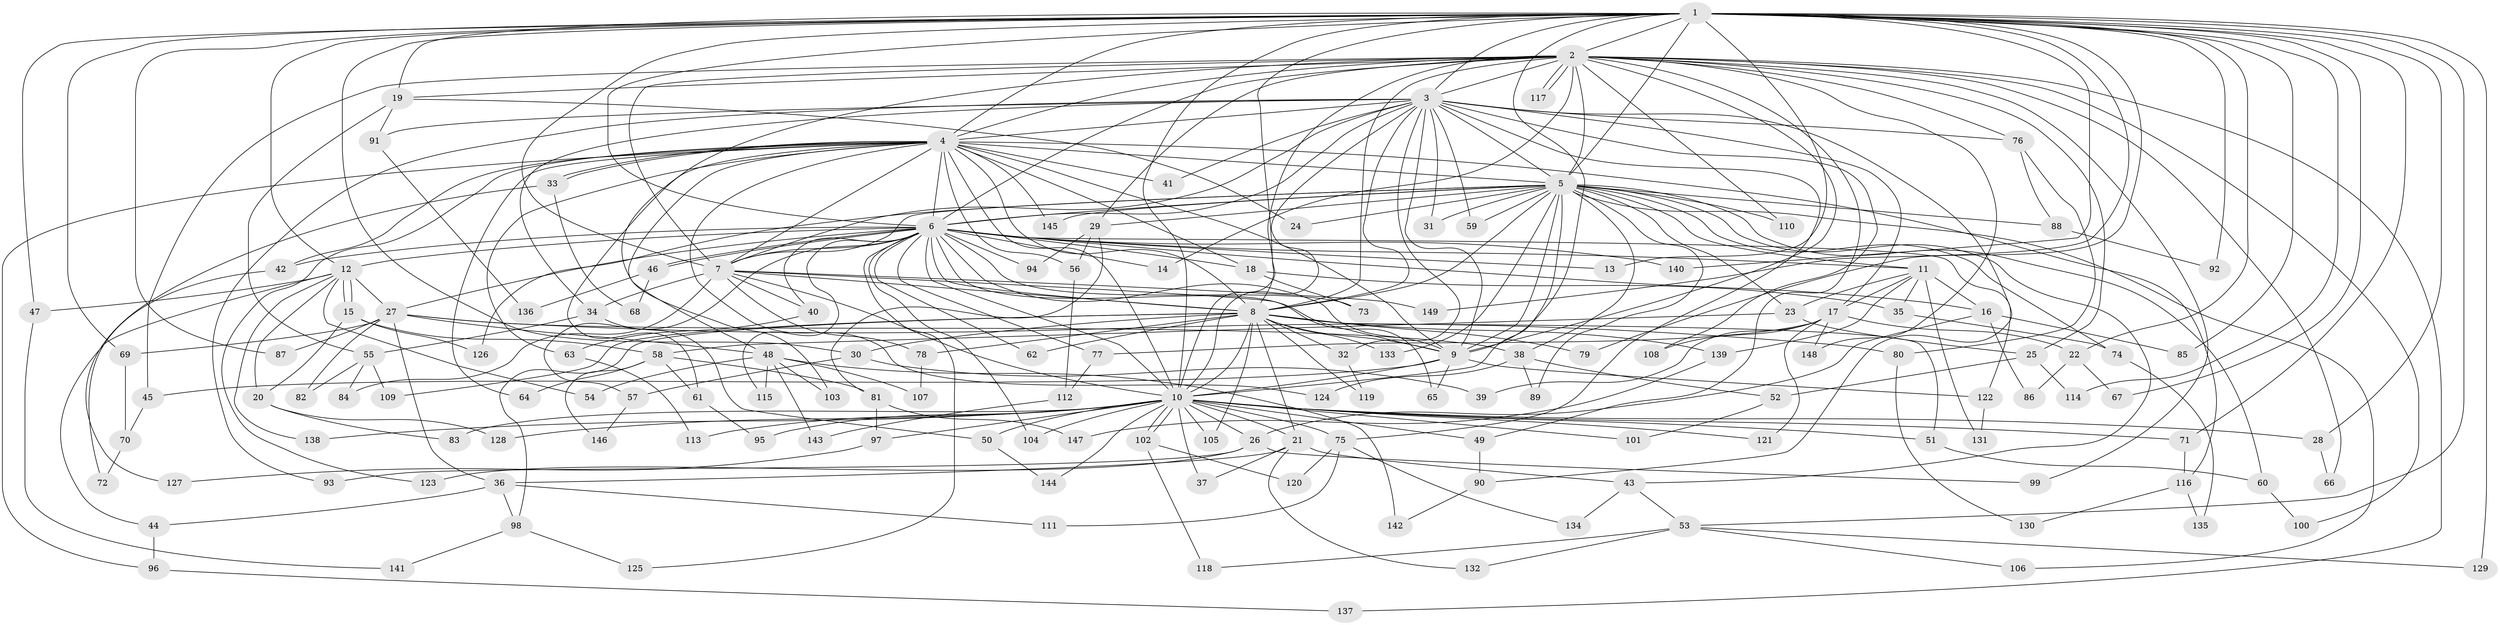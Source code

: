 // Generated by graph-tools (version 1.1) at 2025/11/02/27/25 16:11:04]
// undirected, 149 vertices, 323 edges
graph export_dot {
graph [start="1"]
  node [color=gray90,style=filled];
  1;
  2;
  3;
  4;
  5;
  6;
  7;
  8;
  9;
  10;
  11;
  12;
  13;
  14;
  15;
  16;
  17;
  18;
  19;
  20;
  21;
  22;
  23;
  24;
  25;
  26;
  27;
  28;
  29;
  30;
  31;
  32;
  33;
  34;
  35;
  36;
  37;
  38;
  39;
  40;
  41;
  42;
  43;
  44;
  45;
  46;
  47;
  48;
  49;
  50;
  51;
  52;
  53;
  54;
  55;
  56;
  57;
  58;
  59;
  60;
  61;
  62;
  63;
  64;
  65;
  66;
  67;
  68;
  69;
  70;
  71;
  72;
  73;
  74;
  75;
  76;
  77;
  78;
  79;
  80;
  81;
  82;
  83;
  84;
  85;
  86;
  87;
  88;
  89;
  90;
  91;
  92;
  93;
  94;
  95;
  96;
  97;
  98;
  99;
  100;
  101;
  102;
  103;
  104;
  105;
  106;
  107;
  108;
  109;
  110;
  111;
  112;
  113;
  114;
  115;
  116;
  117;
  118;
  119;
  120;
  121;
  122;
  123;
  124;
  125;
  126;
  127;
  128;
  129;
  130;
  131;
  132;
  133;
  134;
  135;
  136;
  137;
  138;
  139;
  140;
  141;
  142;
  143;
  144;
  145;
  146;
  147;
  148;
  149;
  1 -- 2;
  1 -- 3;
  1 -- 4;
  1 -- 5;
  1 -- 6;
  1 -- 7;
  1 -- 8;
  1 -- 9;
  1 -- 10;
  1 -- 12;
  1 -- 13;
  1 -- 19;
  1 -- 22;
  1 -- 28;
  1 -- 30;
  1 -- 47;
  1 -- 53;
  1 -- 67;
  1 -- 69;
  1 -- 71;
  1 -- 79;
  1 -- 85;
  1 -- 87;
  1 -- 92;
  1 -- 114;
  1 -- 129;
  1 -- 140;
  1 -- 149;
  2 -- 3;
  2 -- 4;
  2 -- 5;
  2 -- 6;
  2 -- 7;
  2 -- 8;
  2 -- 9;
  2 -- 10;
  2 -- 14;
  2 -- 19;
  2 -- 25;
  2 -- 29;
  2 -- 45;
  2 -- 49;
  2 -- 66;
  2 -- 76;
  2 -- 99;
  2 -- 100;
  2 -- 103;
  2 -- 110;
  2 -- 117;
  2 -- 117;
  2 -- 137;
  2 -- 148;
  3 -- 4;
  3 -- 5;
  3 -- 6;
  3 -- 7;
  3 -- 8;
  3 -- 9;
  3 -- 10;
  3 -- 17;
  3 -- 31;
  3 -- 32;
  3 -- 34;
  3 -- 41;
  3 -- 59;
  3 -- 75;
  3 -- 76;
  3 -- 90;
  3 -- 91;
  3 -- 93;
  3 -- 108;
  4 -- 5;
  4 -- 6;
  4 -- 7;
  4 -- 8;
  4 -- 9;
  4 -- 10;
  4 -- 18;
  4 -- 33;
  4 -- 33;
  4 -- 41;
  4 -- 42;
  4 -- 48;
  4 -- 56;
  4 -- 61;
  4 -- 63;
  4 -- 64;
  4 -- 96;
  4 -- 116;
  4 -- 123;
  4 -- 124;
  4 -- 145;
  5 -- 6;
  5 -- 7;
  5 -- 8;
  5 -- 9;
  5 -- 10;
  5 -- 11;
  5 -- 23;
  5 -- 24;
  5 -- 29;
  5 -- 31;
  5 -- 38;
  5 -- 43;
  5 -- 59;
  5 -- 60;
  5 -- 74;
  5 -- 88;
  5 -- 89;
  5 -- 106;
  5 -- 110;
  5 -- 126;
  5 -- 133;
  5 -- 145;
  6 -- 7;
  6 -- 8;
  6 -- 9;
  6 -- 10;
  6 -- 11;
  6 -- 12;
  6 -- 13;
  6 -- 14;
  6 -- 16;
  6 -- 18;
  6 -- 27;
  6 -- 40;
  6 -- 42;
  6 -- 46;
  6 -- 46;
  6 -- 57;
  6 -- 62;
  6 -- 65;
  6 -- 73;
  6 -- 77;
  6 -- 94;
  6 -- 104;
  6 -- 115;
  6 -- 122;
  6 -- 125;
  6 -- 140;
  7 -- 8;
  7 -- 9;
  7 -- 10;
  7 -- 34;
  7 -- 40;
  7 -- 78;
  7 -- 84;
  7 -- 149;
  8 -- 9;
  8 -- 10;
  8 -- 21;
  8 -- 30;
  8 -- 32;
  8 -- 51;
  8 -- 62;
  8 -- 78;
  8 -- 79;
  8 -- 98;
  8 -- 105;
  8 -- 109;
  8 -- 119;
  8 -- 133;
  8 -- 139;
  9 -- 10;
  9 -- 45;
  9 -- 65;
  9 -- 122;
  10 -- 21;
  10 -- 26;
  10 -- 28;
  10 -- 37;
  10 -- 49;
  10 -- 50;
  10 -- 51;
  10 -- 71;
  10 -- 75;
  10 -- 83;
  10 -- 95;
  10 -- 97;
  10 -- 101;
  10 -- 102;
  10 -- 102;
  10 -- 104;
  10 -- 105;
  10 -- 113;
  10 -- 121;
  10 -- 128;
  10 -- 138;
  10 -- 144;
  11 -- 16;
  11 -- 17;
  11 -- 23;
  11 -- 35;
  11 -- 131;
  11 -- 139;
  12 -- 15;
  12 -- 15;
  12 -- 20;
  12 -- 27;
  12 -- 44;
  12 -- 47;
  12 -- 54;
  12 -- 138;
  15 -- 20;
  15 -- 58;
  15 -- 126;
  16 -- 26;
  16 -- 85;
  16 -- 86;
  17 -- 22;
  17 -- 39;
  17 -- 77;
  17 -- 108;
  17 -- 121;
  17 -- 148;
  18 -- 35;
  18 -- 73;
  19 -- 24;
  19 -- 55;
  19 -- 91;
  20 -- 83;
  20 -- 128;
  21 -- 36;
  21 -- 37;
  21 -- 43;
  21 -- 132;
  22 -- 67;
  22 -- 86;
  23 -- 25;
  23 -- 58;
  25 -- 52;
  25 -- 114;
  26 -- 93;
  26 -- 99;
  26 -- 123;
  27 -- 36;
  27 -- 38;
  27 -- 48;
  27 -- 69;
  27 -- 80;
  27 -- 82;
  27 -- 87;
  28 -- 66;
  29 -- 56;
  29 -- 81;
  29 -- 94;
  30 -- 39;
  30 -- 57;
  32 -- 119;
  33 -- 68;
  33 -- 127;
  34 -- 50;
  34 -- 55;
  35 -- 74;
  36 -- 44;
  36 -- 98;
  36 -- 111;
  38 -- 52;
  38 -- 89;
  38 -- 124;
  40 -- 63;
  42 -- 72;
  43 -- 53;
  43 -- 134;
  44 -- 96;
  45 -- 70;
  46 -- 68;
  46 -- 136;
  47 -- 141;
  48 -- 54;
  48 -- 103;
  48 -- 107;
  48 -- 115;
  48 -- 142;
  48 -- 143;
  49 -- 90;
  50 -- 144;
  51 -- 60;
  52 -- 101;
  53 -- 106;
  53 -- 118;
  53 -- 129;
  53 -- 132;
  55 -- 82;
  55 -- 84;
  55 -- 109;
  56 -- 112;
  57 -- 146;
  58 -- 61;
  58 -- 64;
  58 -- 81;
  58 -- 146;
  60 -- 100;
  61 -- 95;
  63 -- 113;
  69 -- 70;
  70 -- 72;
  71 -- 116;
  74 -- 135;
  75 -- 111;
  75 -- 120;
  75 -- 134;
  76 -- 80;
  76 -- 88;
  77 -- 112;
  78 -- 107;
  80 -- 130;
  81 -- 97;
  81 -- 147;
  88 -- 92;
  90 -- 142;
  91 -- 136;
  96 -- 137;
  97 -- 127;
  98 -- 125;
  98 -- 141;
  102 -- 118;
  102 -- 120;
  112 -- 143;
  116 -- 130;
  116 -- 135;
  122 -- 131;
  139 -- 147;
}
